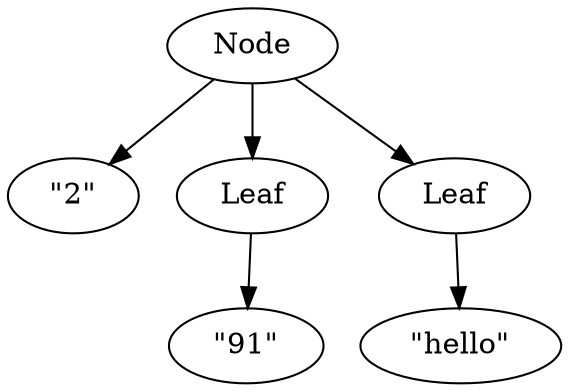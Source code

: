 digraph "" {
  "1" [label=" Node "];
  "1" -> "1.1" [];
  "1" -> "1.2" [];
  "1" -> "1.3" [];
  "1.1" [label=" \"2\" "];
  "1.2" [label=" Leaf "];
  "1.2" -> "1.2.1" [];
  "1.2.1" [label=" \"91\" "];
  "1.3" [label=" Leaf "];
  "1.3" -> "1.3.1" [];
  "1.3.1" [label=" \"hello\" "];
}